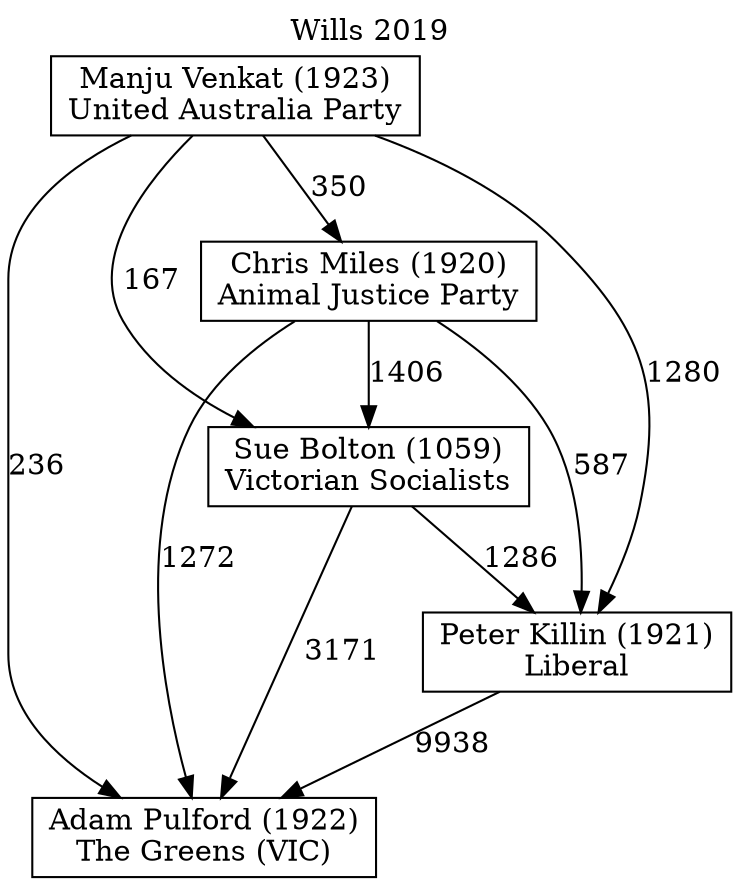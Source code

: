 // House preference flow
digraph "Adam Pulford (1922)_Wills_2019" {
	graph [label="Wills 2019" labelloc=t mclimit=10]
	node [shape=box]
	"Adam Pulford (1922)" [label="Adam Pulford (1922)
The Greens (VIC)"]
	"Chris Miles (1920)" [label="Chris Miles (1920)
Animal Justice Party"]
	"Manju Venkat (1923)" [label="Manju Venkat (1923)
United Australia Party"]
	"Peter Killin (1921)" [label="Peter Killin (1921)
Liberal"]
	"Sue Bolton (1059)" [label="Sue Bolton (1059)
Victorian Socialists"]
	"Chris Miles (1920)" -> "Adam Pulford (1922)" [label=1272]
	"Chris Miles (1920)" -> "Peter Killin (1921)" [label=587]
	"Chris Miles (1920)" -> "Sue Bolton (1059)" [label=1406]
	"Manju Venkat (1923)" -> "Adam Pulford (1922)" [label=236]
	"Manju Venkat (1923)" -> "Chris Miles (1920)" [label=350]
	"Manju Venkat (1923)" -> "Peter Killin (1921)" [label=1280]
	"Manju Venkat (1923)" -> "Sue Bolton (1059)" [label=167]
	"Peter Killin (1921)" -> "Adam Pulford (1922)" [label=9938]
	"Sue Bolton (1059)" -> "Adam Pulford (1922)" [label=3171]
	"Sue Bolton (1059)" -> "Peter Killin (1921)" [label=1286]
}
